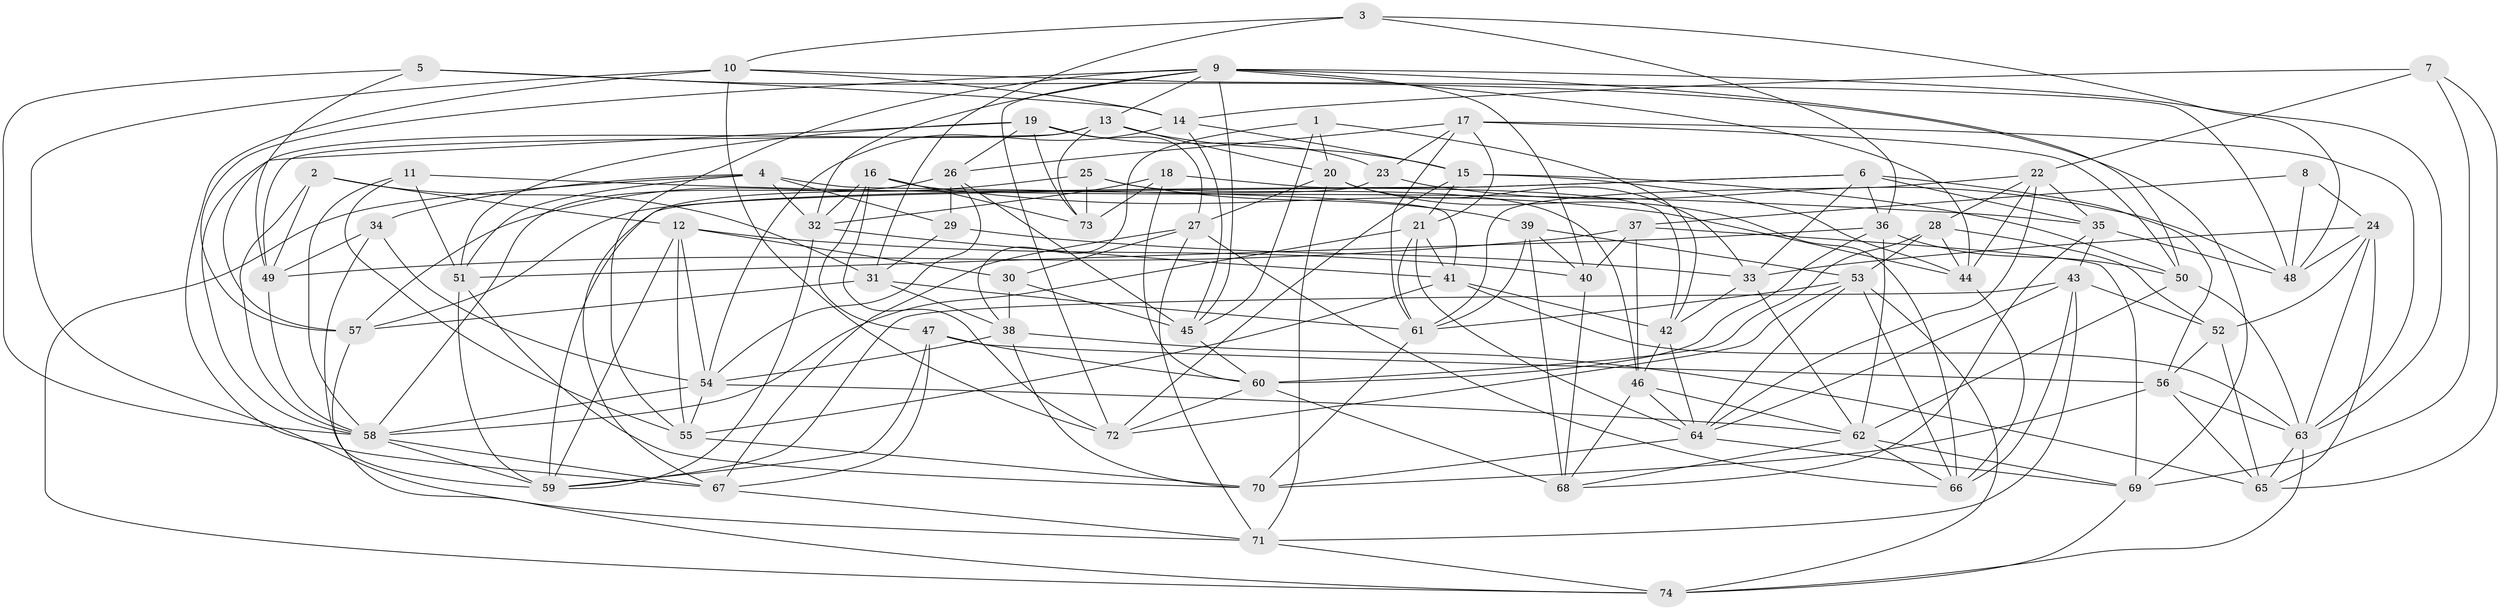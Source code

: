 // original degree distribution, {4: 1.0}
// Generated by graph-tools (version 1.1) at 2025/26/03/09/25 03:26:57]
// undirected, 74 vertices, 215 edges
graph export_dot {
graph [start="1"]
  node [color=gray90,style=filled];
  1;
  2;
  3;
  4;
  5;
  6;
  7;
  8;
  9;
  10;
  11;
  12;
  13;
  14;
  15;
  16;
  17;
  18;
  19;
  20;
  21;
  22;
  23;
  24;
  25;
  26;
  27;
  28;
  29;
  30;
  31;
  32;
  33;
  34;
  35;
  36;
  37;
  38;
  39;
  40;
  41;
  42;
  43;
  44;
  45;
  46;
  47;
  48;
  49;
  50;
  51;
  52;
  53;
  54;
  55;
  56;
  57;
  58;
  59;
  60;
  61;
  62;
  63;
  64;
  65;
  66;
  67;
  68;
  69;
  70;
  71;
  72;
  73;
  74;
  1 -- 20 [weight=1.0];
  1 -- 38 [weight=1.0];
  1 -- 42 [weight=1.0];
  1 -- 45 [weight=1.0];
  2 -- 12 [weight=1.0];
  2 -- 31 [weight=1.0];
  2 -- 49 [weight=1.0];
  2 -- 58 [weight=1.0];
  3 -- 10 [weight=1.0];
  3 -- 31 [weight=1.0];
  3 -- 36 [weight=1.0];
  3 -- 48 [weight=1.0];
  4 -- 29 [weight=1.0];
  4 -- 32 [weight=1.0];
  4 -- 34 [weight=1.0];
  4 -- 41 [weight=1.0];
  4 -- 51 [weight=1.0];
  4 -- 74 [weight=1.0];
  5 -- 14 [weight=1.0];
  5 -- 49 [weight=1.0];
  5 -- 58 [weight=1.0];
  5 -- 69 [weight=1.0];
  6 -- 33 [weight=1.0];
  6 -- 35 [weight=1.0];
  6 -- 36 [weight=1.0];
  6 -- 56 [weight=1.0];
  6 -- 57 [weight=1.0];
  6 -- 59 [weight=1.0];
  7 -- 14 [weight=1.0];
  7 -- 22 [weight=1.0];
  7 -- 65 [weight=1.0];
  7 -- 69 [weight=1.0];
  8 -- 24 [weight=1.0];
  8 -- 37 [weight=2.0];
  8 -- 48 [weight=1.0];
  9 -- 13 [weight=1.0];
  9 -- 32 [weight=1.0];
  9 -- 40 [weight=1.0];
  9 -- 44 [weight=1.0];
  9 -- 45 [weight=1.0];
  9 -- 50 [weight=1.0];
  9 -- 55 [weight=1.0];
  9 -- 57 [weight=1.0];
  9 -- 63 [weight=1.0];
  9 -- 72 [weight=1.0];
  10 -- 14 [weight=1.0];
  10 -- 48 [weight=1.0];
  10 -- 67 [weight=1.0];
  10 -- 71 [weight=1.0];
  10 -- 72 [weight=1.0];
  11 -- 35 [weight=1.0];
  11 -- 51 [weight=1.0];
  11 -- 55 [weight=1.0];
  11 -- 58 [weight=1.0];
  12 -- 30 [weight=1.0];
  12 -- 40 [weight=1.0];
  12 -- 54 [weight=1.0];
  12 -- 55 [weight=1.0];
  12 -- 59 [weight=1.0];
  13 -- 15 [weight=1.0];
  13 -- 20 [weight=1.0];
  13 -- 49 [weight=1.0];
  13 -- 58 [weight=1.0];
  13 -- 73 [weight=1.0];
  14 -- 15 [weight=1.0];
  14 -- 45 [weight=1.0];
  14 -- 54 [weight=1.0];
  15 -- 21 [weight=1.0];
  15 -- 44 [weight=1.0];
  15 -- 50 [weight=1.0];
  15 -- 72 [weight=1.0];
  16 -- 32 [weight=1.0];
  16 -- 44 [weight=1.0];
  16 -- 47 [weight=1.0];
  16 -- 72 [weight=1.0];
  16 -- 73 [weight=2.0];
  17 -- 21 [weight=1.0];
  17 -- 23 [weight=1.0];
  17 -- 26 [weight=1.0];
  17 -- 50 [weight=1.0];
  17 -- 61 [weight=1.0];
  17 -- 63 [weight=1.0];
  18 -- 32 [weight=1.0];
  18 -- 42 [weight=1.0];
  18 -- 60 [weight=1.0];
  18 -- 73 [weight=1.0];
  19 -- 23 [weight=1.0];
  19 -- 26 [weight=1.0];
  19 -- 27 [weight=1.0];
  19 -- 51 [weight=1.0];
  19 -- 57 [weight=1.0];
  19 -- 73 [weight=1.0];
  20 -- 27 [weight=1.0];
  20 -- 33 [weight=1.0];
  20 -- 66 [weight=1.0];
  20 -- 71 [weight=1.0];
  21 -- 41 [weight=1.0];
  21 -- 58 [weight=1.0];
  21 -- 61 [weight=1.0];
  21 -- 64 [weight=1.0];
  22 -- 28 [weight=1.0];
  22 -- 35 [weight=1.0];
  22 -- 44 [weight=1.0];
  22 -- 61 [weight=1.0];
  22 -- 64 [weight=1.0];
  23 -- 48 [weight=1.0];
  23 -- 67 [weight=1.0];
  24 -- 33 [weight=1.0];
  24 -- 48 [weight=1.0];
  24 -- 52 [weight=1.0];
  24 -- 63 [weight=1.0];
  24 -- 65 [weight=1.0];
  25 -- 39 [weight=1.0];
  25 -- 46 [weight=1.0];
  25 -- 57 [weight=1.0];
  25 -- 73 [weight=1.0];
  26 -- 29 [weight=1.0];
  26 -- 45 [weight=1.0];
  26 -- 54 [weight=1.0];
  26 -- 58 [weight=1.0];
  27 -- 30 [weight=1.0];
  27 -- 66 [weight=1.0];
  27 -- 67 [weight=1.0];
  27 -- 71 [weight=1.0];
  28 -- 44 [weight=1.0];
  28 -- 52 [weight=2.0];
  28 -- 53 [weight=1.0];
  28 -- 60 [weight=1.0];
  29 -- 31 [weight=1.0];
  29 -- 33 [weight=1.0];
  30 -- 38 [weight=1.0];
  30 -- 45 [weight=1.0];
  31 -- 38 [weight=1.0];
  31 -- 57 [weight=1.0];
  31 -- 61 [weight=1.0];
  32 -- 41 [weight=1.0];
  32 -- 59 [weight=1.0];
  33 -- 42 [weight=1.0];
  33 -- 62 [weight=1.0];
  34 -- 49 [weight=1.0];
  34 -- 54 [weight=1.0];
  34 -- 59 [weight=1.0];
  35 -- 43 [weight=1.0];
  35 -- 48 [weight=1.0];
  35 -- 68 [weight=1.0];
  36 -- 50 [weight=1.0];
  36 -- 51 [weight=1.0];
  36 -- 60 [weight=1.0];
  36 -- 62 [weight=1.0];
  37 -- 40 [weight=1.0];
  37 -- 46 [weight=1.0];
  37 -- 49 [weight=1.0];
  37 -- 69 [weight=1.0];
  38 -- 54 [weight=1.0];
  38 -- 65 [weight=1.0];
  38 -- 70 [weight=1.0];
  39 -- 40 [weight=2.0];
  39 -- 53 [weight=1.0];
  39 -- 61 [weight=1.0];
  39 -- 68 [weight=1.0];
  40 -- 68 [weight=1.0];
  41 -- 42 [weight=1.0];
  41 -- 55 [weight=1.0];
  41 -- 63 [weight=1.0];
  42 -- 46 [weight=1.0];
  42 -- 64 [weight=1.0];
  43 -- 52 [weight=1.0];
  43 -- 59 [weight=1.0];
  43 -- 64 [weight=1.0];
  43 -- 66 [weight=1.0];
  43 -- 71 [weight=1.0];
  44 -- 66 [weight=1.0];
  45 -- 60 [weight=1.0];
  46 -- 62 [weight=1.0];
  46 -- 64 [weight=1.0];
  46 -- 68 [weight=1.0];
  47 -- 56 [weight=1.0];
  47 -- 59 [weight=1.0];
  47 -- 60 [weight=2.0];
  47 -- 67 [weight=1.0];
  49 -- 58 [weight=1.0];
  50 -- 62 [weight=1.0];
  50 -- 63 [weight=1.0];
  51 -- 59 [weight=1.0];
  51 -- 70 [weight=1.0];
  52 -- 56 [weight=1.0];
  52 -- 65 [weight=1.0];
  53 -- 61 [weight=2.0];
  53 -- 64 [weight=1.0];
  53 -- 66 [weight=1.0];
  53 -- 72 [weight=1.0];
  53 -- 74 [weight=1.0];
  54 -- 55 [weight=1.0];
  54 -- 58 [weight=1.0];
  54 -- 62 [weight=1.0];
  55 -- 70 [weight=1.0];
  56 -- 63 [weight=1.0];
  56 -- 65 [weight=1.0];
  56 -- 70 [weight=1.0];
  57 -- 74 [weight=1.0];
  58 -- 59 [weight=1.0];
  58 -- 67 [weight=1.0];
  60 -- 68 [weight=1.0];
  60 -- 72 [weight=1.0];
  61 -- 70 [weight=1.0];
  62 -- 66 [weight=1.0];
  62 -- 68 [weight=1.0];
  62 -- 69 [weight=1.0];
  63 -- 65 [weight=1.0];
  63 -- 74 [weight=1.0];
  64 -- 69 [weight=1.0];
  64 -- 70 [weight=1.0];
  67 -- 71 [weight=1.0];
  69 -- 74 [weight=1.0];
  71 -- 74 [weight=1.0];
}
